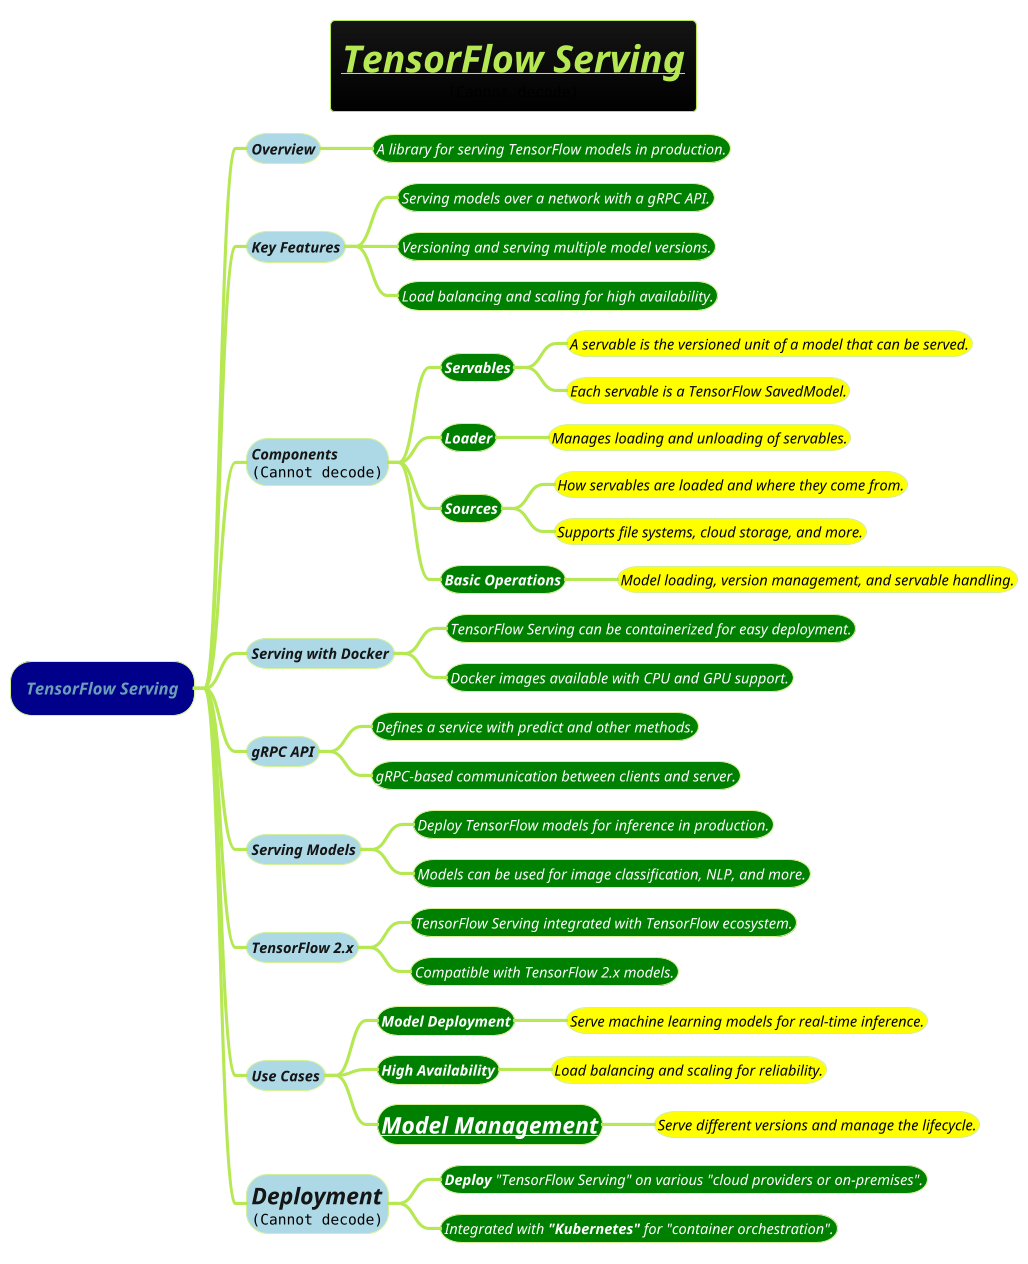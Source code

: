 @startmindmap
title =<i><b><u>TensorFlow Serving\n<img:images/img_11.png>

!theme hacker

*[#darkblue] <i>TensorFlow Serving
**[#lightblue] <i><size:14>Overview
***[#green] <color #white><i><size:14>A library for serving TensorFlow models in production.
**[#lightblue] <i><size:14>Key Features
***[#green] <color #white><i><size:14>Serving models over a network with a gRPC API.
***[#green] <color #white><i><size:14>Versioning and serving multiple model versions.
***[#green] <color #white><i><size:14>Load balancing and scaling for high availability.
**[#lightblue] <i><size:14>Components\n<img:images/img_10.png>
***[#green] <b><color #white><i><size:14>Servables
****[#yellow] <color #black><i><size:14>A servable is the versioned unit of a model that can be served.
****[#yellow] <color #black><i><size:14>Each servable is a TensorFlow SavedModel.
***[#green] <b><color #white><i><size:14>Loader
****[#yellow] <color #black><i><size:14>Manages loading and unloading of servables.
***[#green] <b><color #white><i><size:14>Sources
****[#yellow] <color #black><i><size:14>How servables are loaded and where they come from.
****[#yellow] <color #black><i><size:14>Supports file systems, cloud storage, and more.
***[#green] <b><color #white><i><size:14>Basic Operations
****[#yellow] <color #black><i><size:14>Model loading, version management, and servable handling.
**[#lightblue] <i><size:14>Serving with Docker
***[#green] <color #white><i><size:14>TensorFlow Serving can be containerized for easy deployment.
***[#green] <color #white><i><size:14>Docker images available with CPU and GPU support.
**[#lightblue] <i><size:14>gRPC API
***[#green] <color #white><i><size:14>Defines a service with predict and other methods.
***[#green] <color #white><i><size:14>gRPC-based communication between clients and server.
**[#lightblue] <i><size:14>Serving Models
***[#green] <color #white><i><size:14>Deploy TensorFlow models for inference in production.
***[#green] <color #white><i><size:14>Models can be used for image classification, NLP, and more.
**[#lightblue] <i><size:14>TensorFlow 2.x
***[#green] <color #white><i><size:14>TensorFlow Serving integrated with TensorFlow ecosystem.
***[#green] <color #white><i><size:14>Compatible with TensorFlow 2.x models.
**[#lightblue] <i><size:14>Use Cases
***[#green] <b><color #white><i><size:14>Model Deployment
****[#yellow] <color #black><i><size:14>Serve machine learning models for real-time inference.
***[#green] <b><color #white><i><size:14>High Availability
****[#yellow] <color #black><i><size:14>Load balancing and scaling for reliability.
***[#green] <b><color #white><i><size:22>[[Model-Management.puml Model Management]]
****[#yellow] <color #black><i><size:14>Serve different versions and manage the lifecycle.
**[#lightblue] <i><size:22>Deployment\n<img:images/img_12.png>
***[#green] <color #white><i><size:14>**Deploy** "TensorFlow Serving" on various "cloud providers or on-premises".
***[#green] <color #white><i><size:14>Integrated with **"Kubernetes"** for "container orchestration".
@endmindmap
